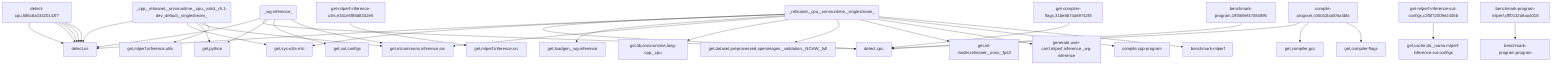 graph TD
    app-mlperf-inference,d775cac873ee4231_(_cpp,_retinanet,_onnxruntime,_cpu,_valid,_r5.1-dev_default,_singlestream_) --> detect,os
    app-mlperf-inference,d775cac873ee4231_(_cpp,_retinanet,_onnxruntime,_cpu,_valid,_r5.1-dev_default,_singlestream_) --> get,sys-utils-mlc
    app-mlperf-inference,d775cac873ee4231_(_cpp,_retinanet,_onnxruntime,_cpu,_valid,_r5.1-dev_default,_singlestream_) --> get,python
    app-mlperf-inference,d775cac873ee4231_(_cpp,_retinanet,_onnxruntime,_cpu,_valid,_r5.1-dev_default,_singlestream_) --> get,mlcommons,inference,src
    get-mlperf-inference-utils,e341e5f86d8342e5 --> get,mlperf,inference,src
    app-mlperf-inference,d775cac873ee4231_(_cpp,_retinanet,_onnxruntime,_cpu,_valid,_r5.1-dev_default,_singlestream_) --> get,mlperf,inference,utils
    app-mlperf-inference-mlcommons-cpp,bf62405e6c7a44bf_(_retinanet,_cpu,_onnxruntime,_singlestream_) --> detect,os
    detect-cpu,586c8a43320142f7 --> detect,os
    app-mlperf-inference-mlcommons-cpp,bf62405e6c7a44bf_(_retinanet,_cpu,_onnxruntime,_singlestream_) --> detect,cpu
    app-mlperf-inference-mlcommons-cpp,bf62405e6c7a44bf_(_retinanet,_cpu,_onnxruntime,_singlestream_) --> get,sys-utils-mlc
    app-mlperf-inference-mlcommons-cpp,bf62405e6c7a44bf_(_retinanet,_cpu,_onnxruntime,_singlestream_) --> get,loadgen,_wg-inference
    app-mlperf-inference-mlcommons-cpp,bf62405e6c7a44bf_(_retinanet,_cpu,_onnxruntime,_singlestream_) --> get,mlcommons,inference,src
    app-mlperf-inference-mlcommons-cpp,bf62405e6c7a44bf_(_retinanet,_cpu,_onnxruntime,_singlestream_) --> get,lib,onnxruntime,lang-cpp,_cpu
    app-mlperf-inference-mlcommons-cpp,bf62405e6c7a44bf_(_retinanet,_cpu,_onnxruntime,_singlestream_) --> get,dataset,preprocessed,openimages,_validation,_NCHW,_full
    app-mlperf-inference-mlcommons-cpp,bf62405e6c7a44bf_(_retinanet,_cpu,_onnxruntime,_singlestream_) --> get,ml-model,retinanet,_onnx,_fp32
    generate-mlperf-inference-user-conf,3af4475745964b93_(_wg-inference_) --> detect,os
    detect-cpu,586c8a43320142f7 --> detect,os
    generate-mlperf-inference-user-conf,3af4475745964b93_(_wg-inference_) --> detect,cpu
    generate-mlperf-inference-user-conf,3af4475745964b93_(_wg-inference_) --> get,python
    get-mlperf-inference-sut-configs,c2fbf72009e2445b --> get,cache,dir,_name.mlperf-inference-sut-configs
    generate-mlperf-inference-user-conf,3af4475745964b93_(_wg-inference_) --> get,sut,configs
    generate-mlperf-inference-user-conf,3af4475745964b93_(_wg-inference_) --> get,mlcommons,inference,src
    app-mlperf-inference-mlcommons-cpp,bf62405e6c7a44bf_(_retinanet,_cpu,_onnxruntime,_singlestream_) --> generate,user-conf,mlperf,inference,_wg-inference
    detect-cpu,586c8a43320142f7 --> detect,os
    compile-program,c05042ba005a4bfa --> detect,cpu
    compile-program,c05042ba005a4bfa --> get,compiler,gcc
    detect-cpu,586c8a43320142f7 --> detect,os
    get-compiler-flags,31be8b74a69742f8 --> detect,cpu
    compile-program,c05042ba005a4bfa --> get,compiler-flags
    app-mlperf-inference-mlcommons-cpp,bf62405e6c7a44bf_(_retinanet,_cpu,_onnxruntime,_singlestream_) --> compile,cpp-program
    detect-cpu,586c8a43320142f7 --> detect,os
    benchmark-program,19f369ef47084895 --> detect,cpu
    benchmark-program-mlperf,cfff0132a8aa4018 --> benchmark-program,program
    app-mlperf-inference-mlcommons-cpp,bf62405e6c7a44bf_(_retinanet,_cpu,_onnxruntime,_singlestream_) --> benchmark-mlperf